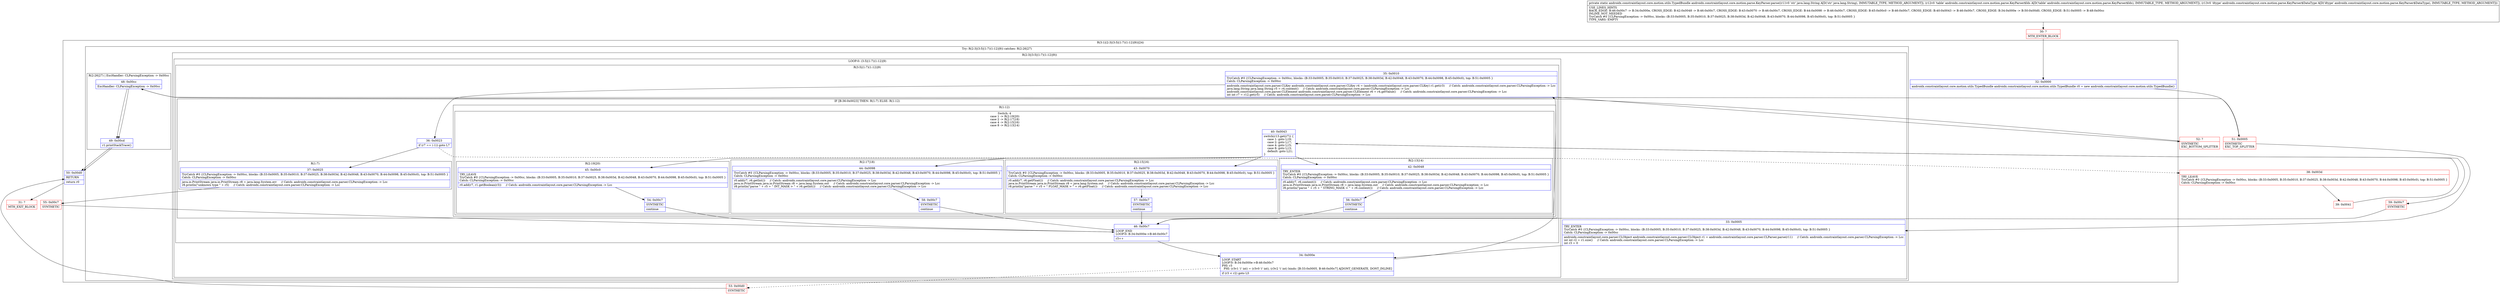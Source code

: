 digraph "CFG forandroidx.constraintlayout.core.motion.parse.KeyParser.parse(Ljava\/lang\/String;Landroidx\/constraintlayout\/core\/motion\/parse\/KeyParser$Ids;Landroidx\/constraintlayout\/core\/motion\/parse\/KeyParser$DataType;)Landroidx\/constraintlayout\/core\/motion\/utils\/TypedBundle;" {
subgraph cluster_Region_920744563 {
label = "R(3:1|(2:3|(3:5|(1:7)(1:12)|9))|24)";
node [shape=record,color=blue];
Node_32 [shape=record,label="{32\:\ 0x0000|androidx.constraintlayout.core.motion.utils.TypedBundle androidx.constraintlayout.core.motion.utils.TypedBundle r0 = new androidx.constraintlayout.core.motion.utils.TypedBundle()\l}"];
subgraph cluster_TryCatchRegion_1219426520 {
label = "Try: R(2:3|(3:5|(1:7)(1:12)|9)) catches: R(2:26|27)";
node [shape=record,color=blue];
subgraph cluster_Region_762720111 {
label = "R(2:3|(3:5|(1:7)(1:12)|9))";
node [shape=record,color=blue];
Node_33 [shape=record,label="{33\:\ 0x0005|TRY_ENTER\lTryCatch #0 \{CLParsingException \-\> 0x00cc, blocks: (B:33:0x0005, B:35:0x0010, B:37:0x0025, B:38:0x003d, B:42:0x0048, B:43:0x0070, B:44:0x0098, B:45:0x00c0), top: B:51:0x0005 \}\lCatch: CLParsingException \-\> 0x00cc\l|androidx.constraintlayout.core.parser.CLObject androidx.constraintlayout.core.parser.CLObject r1 = androidx.constraintlayout.core.parser.CLParser.parse(r11)     \/\/ Catch: androidx.constraintlayout.core.parser.CLParsingException \-\> Lcc\lint int r2 = r1.size()     \/\/ Catch: androidx.constraintlayout.core.parser.CLParsingException \-\> Lcc\lint r3 = 0\l}"];
subgraph cluster_LoopRegion_546990619 {
label = "LOOP:0: (3:5|(1:7)(1:12)|9)";
node [shape=record,color=blue];
Node_34 [shape=record,label="{34\:\ 0x000e|LOOP_START\lLOOP:0: B:34:0x000e\-\>B:46:0x00c7\lPHI: r3 \l  PHI: (r3v1 'i' int) = (r3v0 'i' int), (r3v2 'i' int) binds: [B:33:0x0005, B:46:0x00c7] A[DONT_GENERATE, DONT_INLINE]\l|if (r3 \< r2) goto L5\l}"];
subgraph cluster_Region_1138506027 {
label = "R(3:5|(1:7)(1:12)|9)";
node [shape=record,color=blue];
Node_35 [shape=record,label="{35\:\ 0x0010|TryCatch #0 \{CLParsingException \-\> 0x00cc, blocks: (B:33:0x0005, B:35:0x0010, B:37:0x0025, B:38:0x003d, B:42:0x0048, B:43:0x0070, B:44:0x0098, B:45:0x00c0), top: B:51:0x0005 \}\lCatch: CLParsingException \-\> 0x00cc\l|androidx.constraintlayout.core.parser.CLKey androidx.constraintlayout.core.parser.CLKey r4 = (androidx.constraintlayout.core.parser.CLKey) r1.get(r3)     \/\/ Catch: androidx.constraintlayout.core.parser.CLParsingException \-\> Lcc\ljava.lang.String java.lang.String r5 = r4.content()     \/\/ Catch: androidx.constraintlayout.core.parser.CLParsingException \-\> Lcc\landroidx.constraintlayout.core.parser.CLElement androidx.constraintlayout.core.parser.CLElement r6 = r4.getValue()     \/\/ Catch: androidx.constraintlayout.core.parser.CLParsingException \-\> Lcc\lint int r7 = r12.get(r5)     \/\/ Catch: androidx.constraintlayout.core.parser.CLParsingException \-\> Lcc\l}"];
subgraph cluster_IfRegion_518184402 {
label = "IF [B:36:0x0023] THEN: R(1:7) ELSE: R(1:12)";
node [shape=record,color=blue];
Node_36 [shape=record,label="{36\:\ 0x0023|if (r7 == (\-1)) goto L7\l}"];
subgraph cluster_Region_41125796 {
label = "R(1:7)";
node [shape=record,color=blue];
Node_37 [shape=record,label="{37\:\ 0x0025|TryCatch #0 \{CLParsingException \-\> 0x00cc, blocks: (B:33:0x0005, B:35:0x0010, B:37:0x0025, B:38:0x003d, B:42:0x0048, B:43:0x0070, B:44:0x0098, B:45:0x00c0), top: B:51:0x0005 \}\lCatch: CLParsingException \-\> 0x00cc\l|java.io.PrintStream java.io.PrintStream r8 = java.lang.System.err     \/\/ Catch: androidx.constraintlayout.core.parser.CLParsingException \-\> Lcc\lr8.println(\"unknown type \" + r5)     \/\/ Catch: androidx.constraintlayout.core.parser.CLParsingException \-\> Lcc\l}"];
}
subgraph cluster_Region_1640029143 {
label = "R(1:12)";
node [shape=record,color=blue];
subgraph cluster_SwitchRegion_1020639812 {
label = "Switch: 4
 case 1 -> R(2:19|20)
 case 2 -> R(2:17|18)
 case 4 -> R(2:15|16)
 case 8 -> R(2:13|14)";
node [shape=record,color=blue];
Node_40 [shape=record,label="{40\:\ 0x0043|switch(r13.get(r7)) \{\l    case 1: goto L19;\l    case 2: goto L17;\l    case 4: goto L15;\l    case 8: goto L13;\l    default: goto L21;\l\}\l}"];
subgraph cluster_Region_68041296 {
label = "R(2:19|20)";
node [shape=record,color=blue];
Node_45 [shape=record,label="{45\:\ 0x00c0|TRY_LEAVE\lTryCatch #0 \{CLParsingException \-\> 0x00cc, blocks: (B:33:0x0005, B:35:0x0010, B:37:0x0025, B:38:0x003d, B:42:0x0048, B:43:0x0070, B:44:0x0098, B:45:0x00c0), top: B:51:0x0005 \}\lCatch: CLParsingException \-\> 0x00cc\l|r0.add(r7, r1.getBoolean(r3))     \/\/ Catch: androidx.constraintlayout.core.parser.CLParsingException \-\> Lcc\l}"];
Node_54 [shape=record,label="{54\:\ 0x00c7|SYNTHETIC\l|continue\l}"];
}
subgraph cluster_Region_599375805 {
label = "R(2:17|18)";
node [shape=record,color=blue];
Node_44 [shape=record,label="{44\:\ 0x0098|TryCatch #0 \{CLParsingException \-\> 0x00cc, blocks: (B:33:0x0005, B:35:0x0010, B:37:0x0025, B:38:0x003d, B:42:0x0048, B:43:0x0070, B:44:0x0098, B:45:0x00c0), top: B:51:0x0005 \}\lCatch: CLParsingException \-\> 0x00cc\l|r0.add(r7, r6.getInt())     \/\/ Catch: androidx.constraintlayout.core.parser.CLParsingException \-\> Lcc\ljava.io.PrintStream java.io.PrintStream r8 = java.lang.System.out     \/\/ Catch: androidx.constraintlayout.core.parser.CLParsingException \-\> Lcc\lr8.println(\"parse \" + r5 + \" INT_MASK \> \" + r6.getInt())     \/\/ Catch: androidx.constraintlayout.core.parser.CLParsingException \-\> Lcc\l}"];
Node_58 [shape=record,label="{58\:\ 0x00c7|SYNTHETIC\l|continue\l}"];
}
subgraph cluster_Region_1703986853 {
label = "R(2:15|16)";
node [shape=record,color=blue];
Node_43 [shape=record,label="{43\:\ 0x0070|TryCatch #0 \{CLParsingException \-\> 0x00cc, blocks: (B:33:0x0005, B:35:0x0010, B:37:0x0025, B:38:0x003d, B:42:0x0048, B:43:0x0070, B:44:0x0098, B:45:0x00c0), top: B:51:0x0005 \}\lCatch: CLParsingException \-\> 0x00cc\l|r0.add(r7, r6.getFloat())     \/\/ Catch: androidx.constraintlayout.core.parser.CLParsingException \-\> Lcc\ljava.io.PrintStream java.io.PrintStream r8 = java.lang.System.out     \/\/ Catch: androidx.constraintlayout.core.parser.CLParsingException \-\> Lcc\lr8.println(\"parse \" + r5 + \" FLOAT_MASK \> \" + r6.getFloat())     \/\/ Catch: androidx.constraintlayout.core.parser.CLParsingException \-\> Lcc\l}"];
Node_57 [shape=record,label="{57\:\ 0x00c7|SYNTHETIC\l|continue\l}"];
}
subgraph cluster_Region_1482642062 {
label = "R(2:13|14)";
node [shape=record,color=blue];
Node_42 [shape=record,label="{42\:\ 0x0048|TRY_ENTER\lTryCatch #0 \{CLParsingException \-\> 0x00cc, blocks: (B:33:0x0005, B:35:0x0010, B:37:0x0025, B:38:0x003d, B:42:0x0048, B:43:0x0070, B:44:0x0098, B:45:0x00c0), top: B:51:0x0005 \}\lCatch: CLParsingException \-\> 0x00cc\l|r0.add(r7, r6.content())     \/\/ Catch: androidx.constraintlayout.core.parser.CLParsingException \-\> Lcc\ljava.io.PrintStream java.io.PrintStream r8 = java.lang.System.out     \/\/ Catch: androidx.constraintlayout.core.parser.CLParsingException \-\> Lcc\lr8.println(\"parse \" + r5 + \" STRING_MASK \> \" + r6.content())     \/\/ Catch: androidx.constraintlayout.core.parser.CLParsingException \-\> Lcc\l}"];
Node_56 [shape=record,label="{56\:\ 0x00c7|SYNTHETIC\l|continue\l}"];
}
}
}
}
Node_46 [shape=record,label="{46\:\ 0x00c7|LOOP_END\lLOOP:0: B:34:0x000e\-\>B:46:0x00c7\l|r3++\l}"];
}
}
}
subgraph cluster_Region_1365260827 {
label = "R(2:26|27) | ExcHandler: CLParsingException \-\> 0x00cc\l";
node [shape=record,color=blue];
Node_48 [shape=record,label="{48\:\ 0x00cc|ExcHandler: CLParsingException \-\> 0x00cc\l}"];
Node_49 [shape=record,label="{49\:\ 0x00cd|r1.printStackTrace()\l}"];
}
}
Node_50 [shape=record,label="{50\:\ 0x00d0|RETURN\l|return r0\l}"];
}
subgraph cluster_Region_1365260827 {
label = "R(2:26|27) | ExcHandler: CLParsingException \-\> 0x00cc\l";
node [shape=record,color=blue];
Node_48 [shape=record,label="{48\:\ 0x00cc|ExcHandler: CLParsingException \-\> 0x00cc\l}"];
Node_49 [shape=record,label="{49\:\ 0x00cd|r1.printStackTrace()\l}"];
}
Node_30 [shape=record,color=red,label="{30\:\ ?|MTH_ENTER_BLOCK\l}"];
Node_51 [shape=record,color=red,label="{51\:\ 0x0005|SYNTHETIC\lEXC_TOP_SPLITTER\l}"];
Node_55 [shape=record,color=red,label="{55\:\ 0x00c7|SYNTHETIC\l}"];
Node_38 [shape=record,color=red,label="{38\:\ 0x003d|TRY_LEAVE\lTryCatch #0 \{CLParsingException \-\> 0x00cc, blocks: (B:33:0x0005, B:35:0x0010, B:37:0x0025, B:38:0x003d, B:42:0x0048, B:43:0x0070, B:44:0x0098, B:45:0x00c0), top: B:51:0x0005 \}\lCatch: CLParsingException \-\> 0x00cc\l}"];
Node_39 [shape=record,color=red,label="{39\:\ 0x0041}"];
Node_59 [shape=record,color=red,label="{59\:\ 0x00c7|SYNTHETIC\l}"];
Node_52 [shape=record,color=red,label="{52\:\ ?|SYNTHETIC\lEXC_BOTTOM_SPLITTER\l}"];
Node_53 [shape=record,color=red,label="{53\:\ 0x00d0|SYNTHETIC\l}"];
Node_31 [shape=record,color=red,label="{31\:\ ?|MTH_EXIT_BLOCK\l}"];
MethodNode[shape=record,label="{private static androidx.constraintlayout.core.motion.utils.TypedBundle androidx.constraintlayout.core.motion.parse.KeyParser.parse((r11v0 'str' java.lang.String A[D('str' java.lang.String), IMMUTABLE_TYPE, METHOD_ARGUMENT]), (r12v0 'table' androidx.constraintlayout.core.motion.parse.KeyParser$Ids A[D('table' androidx.constraintlayout.core.motion.parse.KeyParser$Ids), IMMUTABLE_TYPE, METHOD_ARGUMENT]), (r13v0 'dtype' androidx.constraintlayout.core.motion.parse.KeyParser$DataType A[D('dtype' androidx.constraintlayout.core.motion.parse.KeyParser$DataType), IMMUTABLE_TYPE, METHOD_ARGUMENT]))  | USE_LINES_HINTS\lBACK_EDGE: B:46:0x00c7 \-\> B:34:0x000e, CROSS_EDGE: B:42:0x0048 \-\> B:46:0x00c7, CROSS_EDGE: B:43:0x0070 \-\> B:46:0x00c7, CROSS_EDGE: B:44:0x0098 \-\> B:46:0x00c7, CROSS_EDGE: B:45:0x00c0 \-\> B:46:0x00c7, CROSS_EDGE: B:40:0x0043 \-\> B:46:0x00c7, CROSS_EDGE: B:34:0x000e \-\> B:50:0x00d0, CROSS_EDGE: B:51:0x0005 \-\> B:48:0x00cc\lINLINE_NOT_NEEDED\lTryCatch #0 \{CLParsingException \-\> 0x00cc, blocks: (B:33:0x0005, B:35:0x0010, B:37:0x0025, B:38:0x003d, B:42:0x0048, B:43:0x0070, B:44:0x0098, B:45:0x00c0), top: B:51:0x0005 \}\lTYPE_VARS: EMPTY\l}"];
MethodNode -> Node_30;Node_32 -> Node_51;
Node_33 -> Node_34;
Node_34 -> Node_35;
Node_34 -> Node_53[style=dashed];
Node_35 -> Node_36;
Node_35 -> Node_52;
Node_36 -> Node_37;
Node_36 -> Node_38[style=dashed];
Node_37 -> Node_55;
Node_40 -> Node_42;
Node_40 -> Node_43;
Node_40 -> Node_44;
Node_40 -> Node_45;
Node_40 -> Node_59;
Node_45 -> Node_54;
Node_54 -> Node_46;
Node_44 -> Node_58;
Node_58 -> Node_46;
Node_43 -> Node_57;
Node_57 -> Node_46;
Node_42 -> Node_56;
Node_56 -> Node_46;
Node_46 -> Node_34;
Node_48 -> Node_49;
Node_49 -> Node_50;
Node_50 -> Node_31;
Node_48 -> Node_49;
Node_49 -> Node_50;
Node_30 -> Node_32;
Node_51 -> Node_33;
Node_51 -> Node_48;
Node_55 -> Node_46;
Node_38 -> Node_39;
Node_39 -> Node_40;
Node_59 -> Node_46;
Node_52 -> Node_48;
Node_53 -> Node_50;
}

